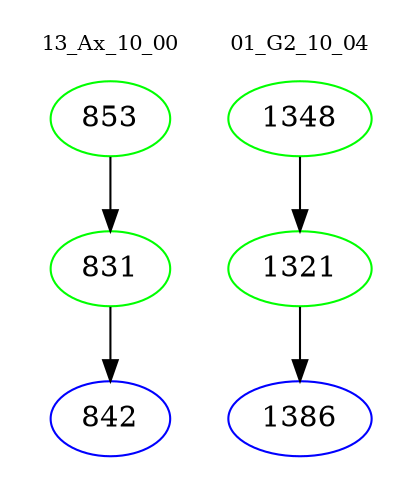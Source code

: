 digraph{
subgraph cluster_0 {
color = white
label = "13_Ax_10_00";
fontsize=10;
T0_853 [label="853", color="green"]
T0_853 -> T0_831 [color="black"]
T0_831 [label="831", color="green"]
T0_831 -> T0_842 [color="black"]
T0_842 [label="842", color="blue"]
}
subgraph cluster_1 {
color = white
label = "01_G2_10_04";
fontsize=10;
T1_1348 [label="1348", color="green"]
T1_1348 -> T1_1321 [color="black"]
T1_1321 [label="1321", color="green"]
T1_1321 -> T1_1386 [color="black"]
T1_1386 [label="1386", color="blue"]
}
}
